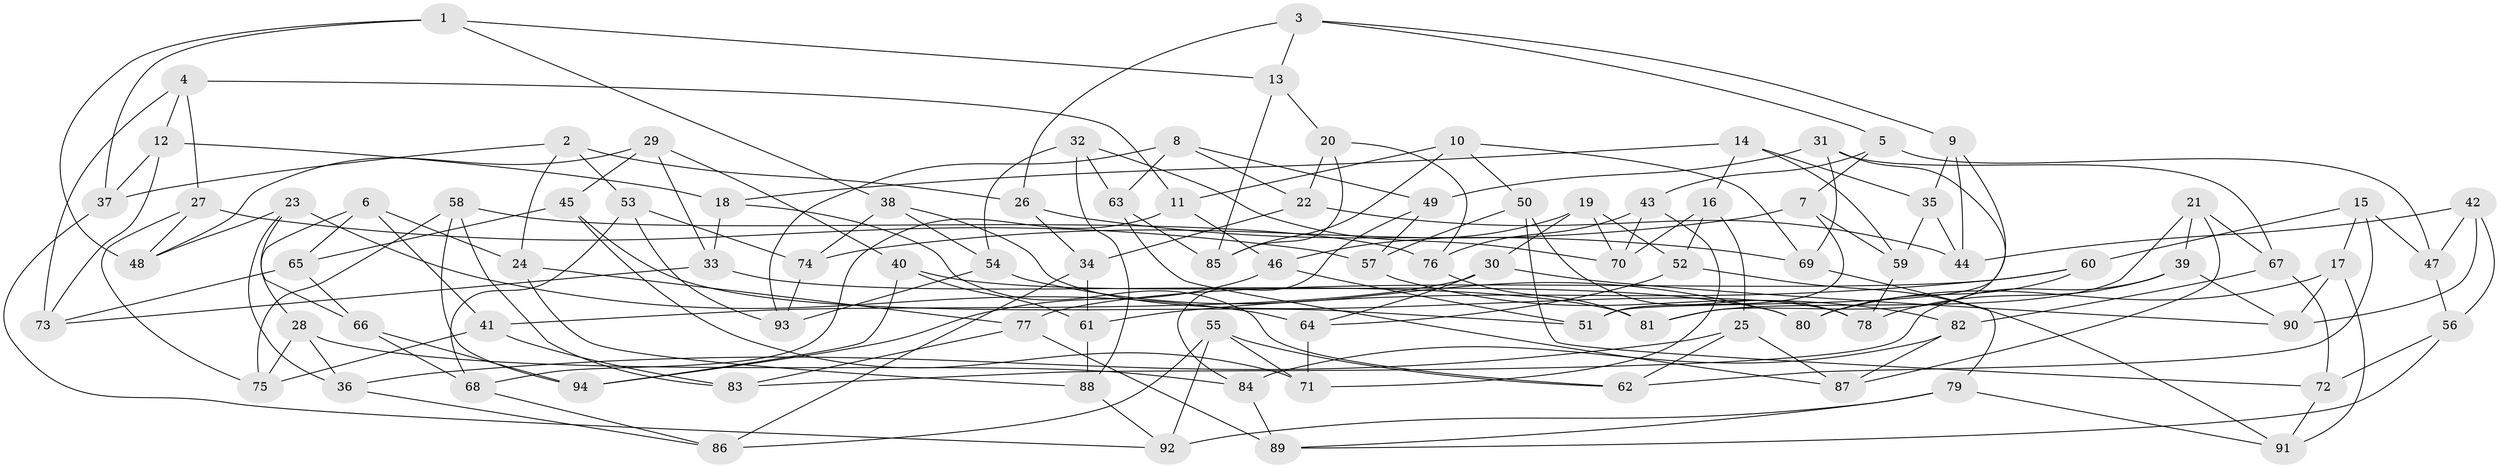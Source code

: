 // Generated by graph-tools (version 1.1) at 2025/50/03/09/25 03:50:52]
// undirected, 94 vertices, 188 edges
graph export_dot {
graph [start="1"]
  node [color=gray90,style=filled];
  1;
  2;
  3;
  4;
  5;
  6;
  7;
  8;
  9;
  10;
  11;
  12;
  13;
  14;
  15;
  16;
  17;
  18;
  19;
  20;
  21;
  22;
  23;
  24;
  25;
  26;
  27;
  28;
  29;
  30;
  31;
  32;
  33;
  34;
  35;
  36;
  37;
  38;
  39;
  40;
  41;
  42;
  43;
  44;
  45;
  46;
  47;
  48;
  49;
  50;
  51;
  52;
  53;
  54;
  55;
  56;
  57;
  58;
  59;
  60;
  61;
  62;
  63;
  64;
  65;
  66;
  67;
  68;
  69;
  70;
  71;
  72;
  73;
  74;
  75;
  76;
  77;
  78;
  79;
  80;
  81;
  82;
  83;
  84;
  85;
  86;
  87;
  88;
  89;
  90;
  91;
  92;
  93;
  94;
  1 -- 48;
  1 -- 37;
  1 -- 13;
  1 -- 38;
  2 -- 26;
  2 -- 53;
  2 -- 37;
  2 -- 24;
  3 -- 5;
  3 -- 26;
  3 -- 13;
  3 -- 9;
  4 -- 12;
  4 -- 11;
  4 -- 73;
  4 -- 27;
  5 -- 47;
  5 -- 7;
  5 -- 43;
  6 -- 41;
  6 -- 24;
  6 -- 28;
  6 -- 65;
  7 -- 51;
  7 -- 74;
  7 -- 59;
  8 -- 22;
  8 -- 93;
  8 -- 63;
  8 -- 49;
  9 -- 35;
  9 -- 51;
  9 -- 44;
  10 -- 85;
  10 -- 69;
  10 -- 11;
  10 -- 50;
  11 -- 68;
  11 -- 46;
  12 -- 18;
  12 -- 37;
  12 -- 73;
  13 -- 20;
  13 -- 85;
  14 -- 59;
  14 -- 16;
  14 -- 35;
  14 -- 18;
  15 -- 17;
  15 -- 60;
  15 -- 47;
  15 -- 62;
  16 -- 52;
  16 -- 70;
  16 -- 25;
  17 -- 90;
  17 -- 91;
  17 -- 80;
  18 -- 62;
  18 -- 33;
  19 -- 70;
  19 -- 46;
  19 -- 52;
  19 -- 30;
  20 -- 76;
  20 -- 85;
  20 -- 22;
  21 -- 87;
  21 -- 67;
  21 -- 81;
  21 -- 39;
  22 -- 44;
  22 -- 34;
  23 -- 66;
  23 -- 36;
  23 -- 64;
  23 -- 48;
  24 -- 88;
  24 -- 77;
  25 -- 87;
  25 -- 62;
  25 -- 36;
  26 -- 69;
  26 -- 34;
  27 -- 75;
  27 -- 48;
  27 -- 57;
  28 -- 36;
  28 -- 84;
  28 -- 75;
  29 -- 33;
  29 -- 45;
  29 -- 40;
  29 -- 48;
  30 -- 90;
  30 -- 41;
  30 -- 64;
  31 -- 69;
  31 -- 81;
  31 -- 49;
  31 -- 67;
  32 -- 54;
  32 -- 88;
  32 -- 63;
  32 -- 70;
  33 -- 73;
  33 -- 81;
  34 -- 61;
  34 -- 86;
  35 -- 44;
  35 -- 59;
  36 -- 86;
  37 -- 92;
  38 -- 74;
  38 -- 78;
  38 -- 54;
  39 -- 78;
  39 -- 90;
  39 -- 83;
  40 -- 94;
  40 -- 61;
  40 -- 80;
  41 -- 75;
  41 -- 83;
  42 -- 47;
  42 -- 90;
  42 -- 44;
  42 -- 56;
  43 -- 70;
  43 -- 71;
  43 -- 76;
  45 -- 65;
  45 -- 51;
  45 -- 71;
  46 -- 51;
  46 -- 94;
  47 -- 56;
  49 -- 57;
  49 -- 84;
  50 -- 78;
  50 -- 72;
  50 -- 57;
  52 -- 64;
  52 -- 91;
  53 -- 74;
  53 -- 93;
  53 -- 68;
  54 -- 93;
  54 -- 80;
  55 -- 71;
  55 -- 92;
  55 -- 62;
  55 -- 86;
  56 -- 72;
  56 -- 89;
  57 -- 82;
  58 -- 75;
  58 -- 83;
  58 -- 94;
  58 -- 76;
  59 -- 78;
  60 -- 80;
  60 -- 61;
  60 -- 77;
  61 -- 88;
  63 -- 87;
  63 -- 85;
  64 -- 71;
  65 -- 73;
  65 -- 66;
  66 -- 94;
  66 -- 68;
  67 -- 72;
  67 -- 82;
  68 -- 86;
  69 -- 79;
  72 -- 91;
  74 -- 93;
  76 -- 81;
  77 -- 89;
  77 -- 83;
  79 -- 91;
  79 -- 92;
  79 -- 89;
  82 -- 87;
  82 -- 84;
  84 -- 89;
  88 -- 92;
}
